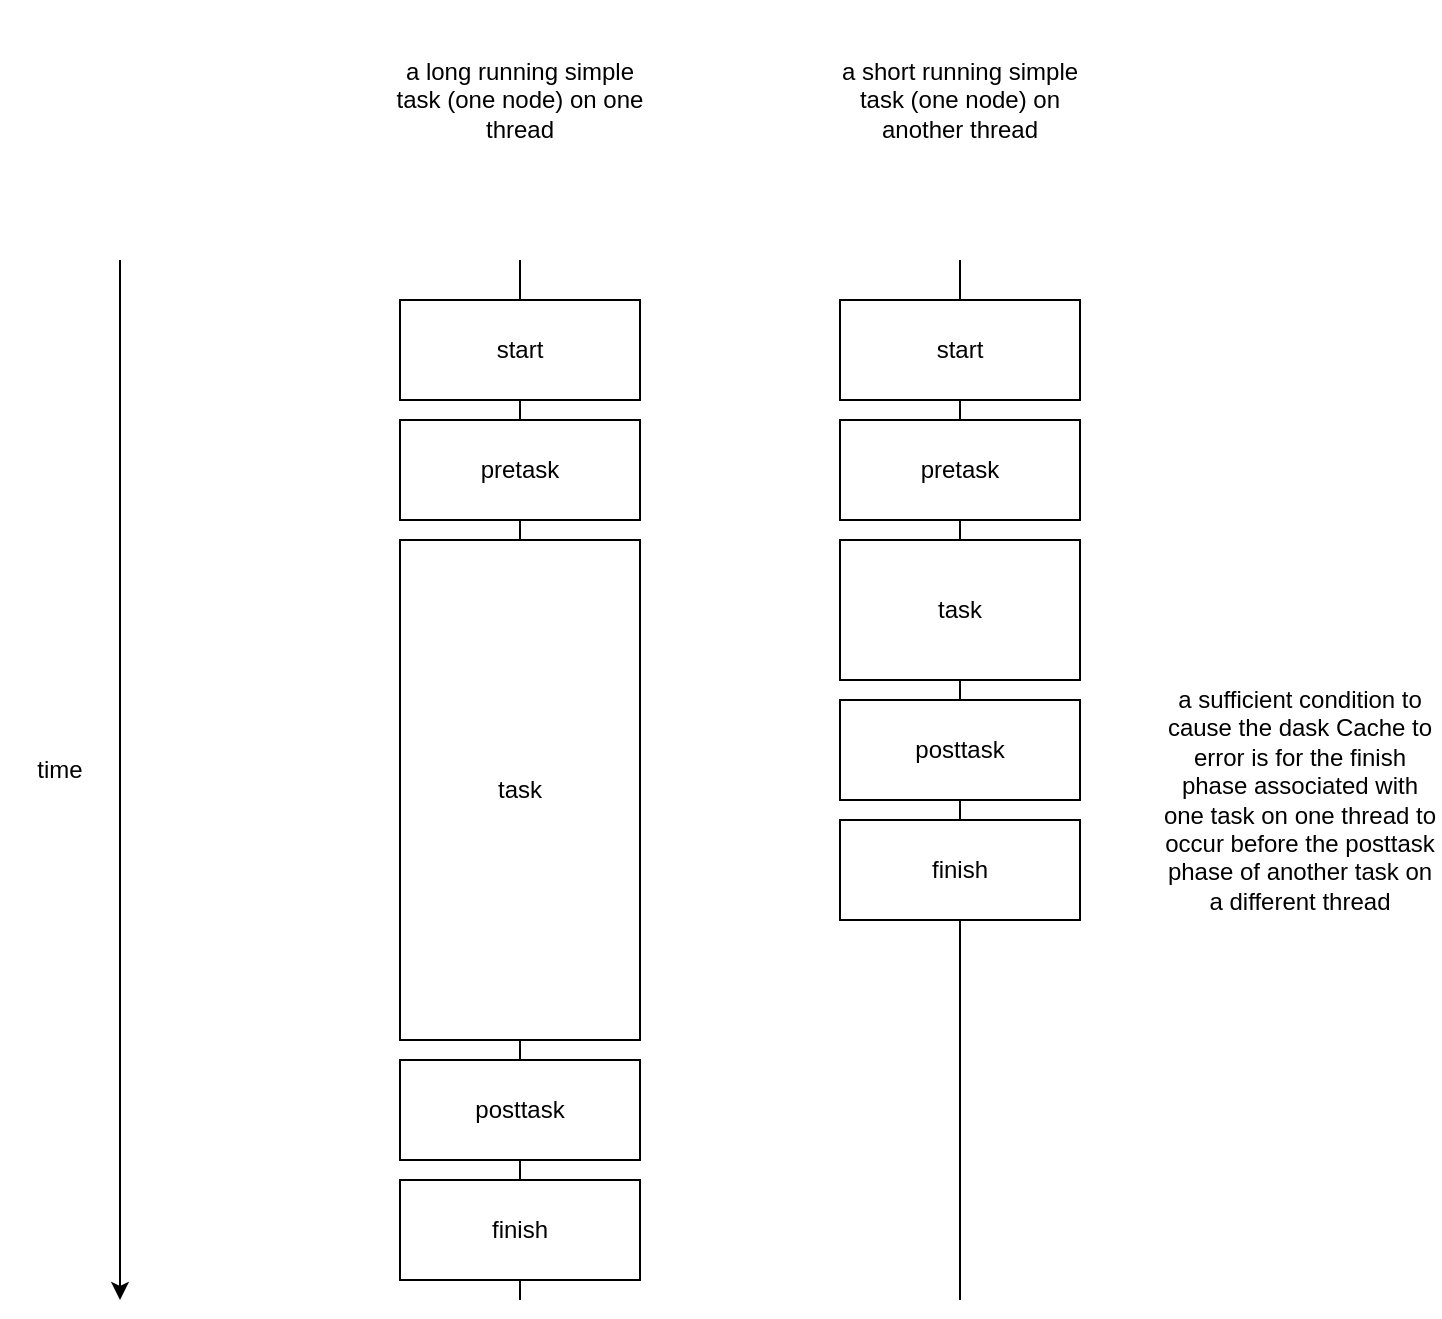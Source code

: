 <mxfile version="21.0.6" type="github">
  <diagram name="Page-1" id="Gt3HD48f80qGUT4Q7lOF">
    <mxGraphModel dx="1434" dy="803" grid="1" gridSize="10" guides="1" tooltips="1" connect="1" arrows="1" fold="1" page="1" pageScale="1" pageWidth="850" pageHeight="1100" math="0" shadow="0">
      <root>
        <mxCell id="0" />
        <mxCell id="1" parent="0" />
        <mxCell id="pcOb4lzUPARq3hrovzqG-1" value="" style="endArrow=classic;html=1;rounded=0;" parent="1" edge="1">
          <mxGeometry width="50" height="50" relative="1" as="geometry">
            <mxPoint x="160" y="160" as="sourcePoint" />
            <mxPoint x="160" y="680" as="targetPoint" />
          </mxGeometry>
        </mxCell>
        <mxCell id="pcOb4lzUPARq3hrovzqG-3" value="time" style="text;html=1;strokeColor=none;fillColor=none;align=center;verticalAlign=middle;whiteSpace=wrap;rounded=0;" parent="1" vertex="1">
          <mxGeometry x="100" y="400" width="60" height="30" as="geometry" />
        </mxCell>
        <mxCell id="pcOb4lzUPARq3hrovzqG-4" value="" style="endArrow=none;html=1;rounded=0;startArrow=none;" parent="1" source="pcOb4lzUPARq3hrovzqG-10" edge="1">
          <mxGeometry width="50" height="50" relative="1" as="geometry">
            <mxPoint x="360" y="480" as="sourcePoint" />
            <mxPoint x="360" y="160" as="targetPoint" />
          </mxGeometry>
        </mxCell>
        <mxCell id="pcOb4lzUPARq3hrovzqG-5" value="start" style="rounded=0;whiteSpace=wrap;html=1;" parent="1" vertex="1">
          <mxGeometry x="300" y="180" width="120" height="50" as="geometry" />
        </mxCell>
        <mxCell id="pcOb4lzUPARq3hrovzqG-6" value="pretask" style="rounded=0;whiteSpace=wrap;html=1;" parent="1" vertex="1">
          <mxGeometry x="300" y="240" width="120" height="50" as="geometry" />
        </mxCell>
        <mxCell id="pcOb4lzUPARq3hrovzqG-8" value="" style="endArrow=none;html=1;rounded=0;" parent="1" target="pcOb4lzUPARq3hrovzqG-7" edge="1">
          <mxGeometry width="50" height="50" relative="1" as="geometry">
            <mxPoint x="360" y="680" as="sourcePoint" />
            <mxPoint x="360" y="160" as="targetPoint" />
          </mxGeometry>
        </mxCell>
        <mxCell id="pcOb4lzUPARq3hrovzqG-7" value="posttask" style="rounded=0;whiteSpace=wrap;html=1;" parent="1" vertex="1">
          <mxGeometry x="300" y="560" width="120" height="50" as="geometry" />
        </mxCell>
        <mxCell id="pcOb4lzUPARq3hrovzqG-9" value="finish" style="rounded=0;whiteSpace=wrap;html=1;" parent="1" vertex="1">
          <mxGeometry x="300" y="620" width="120" height="50" as="geometry" />
        </mxCell>
        <mxCell id="pcOb4lzUPARq3hrovzqG-11" value="" style="endArrow=none;html=1;rounded=0;startArrow=none;" parent="1" source="pcOb4lzUPARq3hrovzqG-7" target="pcOb4lzUPARq3hrovzqG-10" edge="1">
          <mxGeometry width="50" height="50" relative="1" as="geometry">
            <mxPoint x="360" y="470" as="sourcePoint" />
            <mxPoint x="360" y="160" as="targetPoint" />
          </mxGeometry>
        </mxCell>
        <mxCell id="pcOb4lzUPARq3hrovzqG-10" value="task" style="rounded=0;whiteSpace=wrap;html=1;" parent="1" vertex="1">
          <mxGeometry x="300" y="300" width="120" height="250" as="geometry" />
        </mxCell>
        <mxCell id="pcOb4lzUPARq3hrovzqG-12" value="" style="endArrow=none;html=1;rounded=0;startArrow=none;" parent="1" source="pcOb4lzUPARq3hrovzqG-14" edge="1">
          <mxGeometry width="50" height="50" relative="1" as="geometry">
            <mxPoint x="580" y="540" as="sourcePoint" />
            <mxPoint x="580" y="160" as="targetPoint" />
          </mxGeometry>
        </mxCell>
        <mxCell id="pcOb4lzUPARq3hrovzqG-13" value="start" style="rounded=0;whiteSpace=wrap;html=1;" parent="1" vertex="1">
          <mxGeometry x="520" y="180" width="120" height="50" as="geometry" />
        </mxCell>
        <mxCell id="pcOb4lzUPARq3hrovzqG-15" value="" style="endArrow=none;html=1;rounded=0;startArrow=none;" parent="1" source="pcOb4lzUPARq3hrovzqG-17" target="pcOb4lzUPARq3hrovzqG-16" edge="1">
          <mxGeometry width="50" height="50" relative="1" as="geometry">
            <mxPoint x="580" y="600" as="sourcePoint" />
            <mxPoint x="580" y="160" as="targetPoint" />
          </mxGeometry>
        </mxCell>
        <mxCell id="pcOb4lzUPARq3hrovzqG-16" value="posttask" style="rounded=0;whiteSpace=wrap;html=1;" parent="1" vertex="1">
          <mxGeometry x="520" y="380" width="120" height="50" as="geometry" />
        </mxCell>
        <mxCell id="pcOb4lzUPARq3hrovzqG-18" value="" style="endArrow=none;html=1;rounded=0;startArrow=none;" parent="1" source="pcOb4lzUPARq3hrovzqG-16" target="pcOb4lzUPARq3hrovzqG-19" edge="1">
          <mxGeometry width="50" height="50" relative="1" as="geometry">
            <mxPoint x="580" y="470" as="sourcePoint" />
            <mxPoint x="580" y="160" as="targetPoint" />
          </mxGeometry>
        </mxCell>
        <mxCell id="pcOb4lzUPARq3hrovzqG-19" value="task" style="rounded=0;whiteSpace=wrap;html=1;" parent="1" vertex="1">
          <mxGeometry x="520" y="300" width="120" height="70" as="geometry" />
        </mxCell>
        <mxCell id="pcOb4lzUPARq3hrovzqG-20" value="" style="endArrow=none;html=1;rounded=0;startArrow=none;" parent="1" source="pcOb4lzUPARq3hrovzqG-19" target="pcOb4lzUPARq3hrovzqG-14" edge="1">
          <mxGeometry width="50" height="50" relative="1" as="geometry">
            <mxPoint x="580" y="370" as="sourcePoint" />
            <mxPoint x="580" y="220" as="targetPoint" />
          </mxGeometry>
        </mxCell>
        <mxCell id="pcOb4lzUPARq3hrovzqG-14" value="pretask" style="rounded=0;whiteSpace=wrap;html=1;" parent="1" vertex="1">
          <mxGeometry x="520" y="240" width="120" height="50" as="geometry" />
        </mxCell>
        <mxCell id="pcOb4lzUPARq3hrovzqG-21" value="" style="endArrow=none;html=1;rounded=0;" parent="1" target="pcOb4lzUPARq3hrovzqG-17" edge="1">
          <mxGeometry width="50" height="50" relative="1" as="geometry">
            <mxPoint x="580" y="680" as="sourcePoint" />
            <mxPoint x="580" y="480" as="targetPoint" />
          </mxGeometry>
        </mxCell>
        <mxCell id="pcOb4lzUPARq3hrovzqG-17" value="finish" style="rounded=0;whiteSpace=wrap;html=1;" parent="1" vertex="1">
          <mxGeometry x="520" y="440" width="120" height="50" as="geometry" />
        </mxCell>
        <mxCell id="pcOb4lzUPARq3hrovzqG-22" value="a sufficient condition to cause the dask Cache to error is for the finish phase associated with one task on one thread to occur before the posttask phase of another task on a different thread" style="text;html=1;strokeColor=none;fillColor=none;align=center;verticalAlign=middle;whiteSpace=wrap;rounded=0;" parent="1" vertex="1">
          <mxGeometry x="680" y="380" width="140" height="100" as="geometry" />
        </mxCell>
        <mxCell id="pcOb4lzUPARq3hrovzqG-23" value="a long running simple task (one node) on one thread" style="text;html=1;strokeColor=none;fillColor=none;align=center;verticalAlign=middle;whiteSpace=wrap;rounded=0;" parent="1" vertex="1">
          <mxGeometry x="290" y="30" width="140" height="100" as="geometry" />
        </mxCell>
        <mxCell id="pcOb4lzUPARq3hrovzqG-24" value="a short running simple task (one node) on another thread" style="text;html=1;strokeColor=none;fillColor=none;align=center;verticalAlign=middle;whiteSpace=wrap;rounded=0;" parent="1" vertex="1">
          <mxGeometry x="510" y="30" width="140" height="100" as="geometry" />
        </mxCell>
      </root>
    </mxGraphModel>
  </diagram>
</mxfile>
